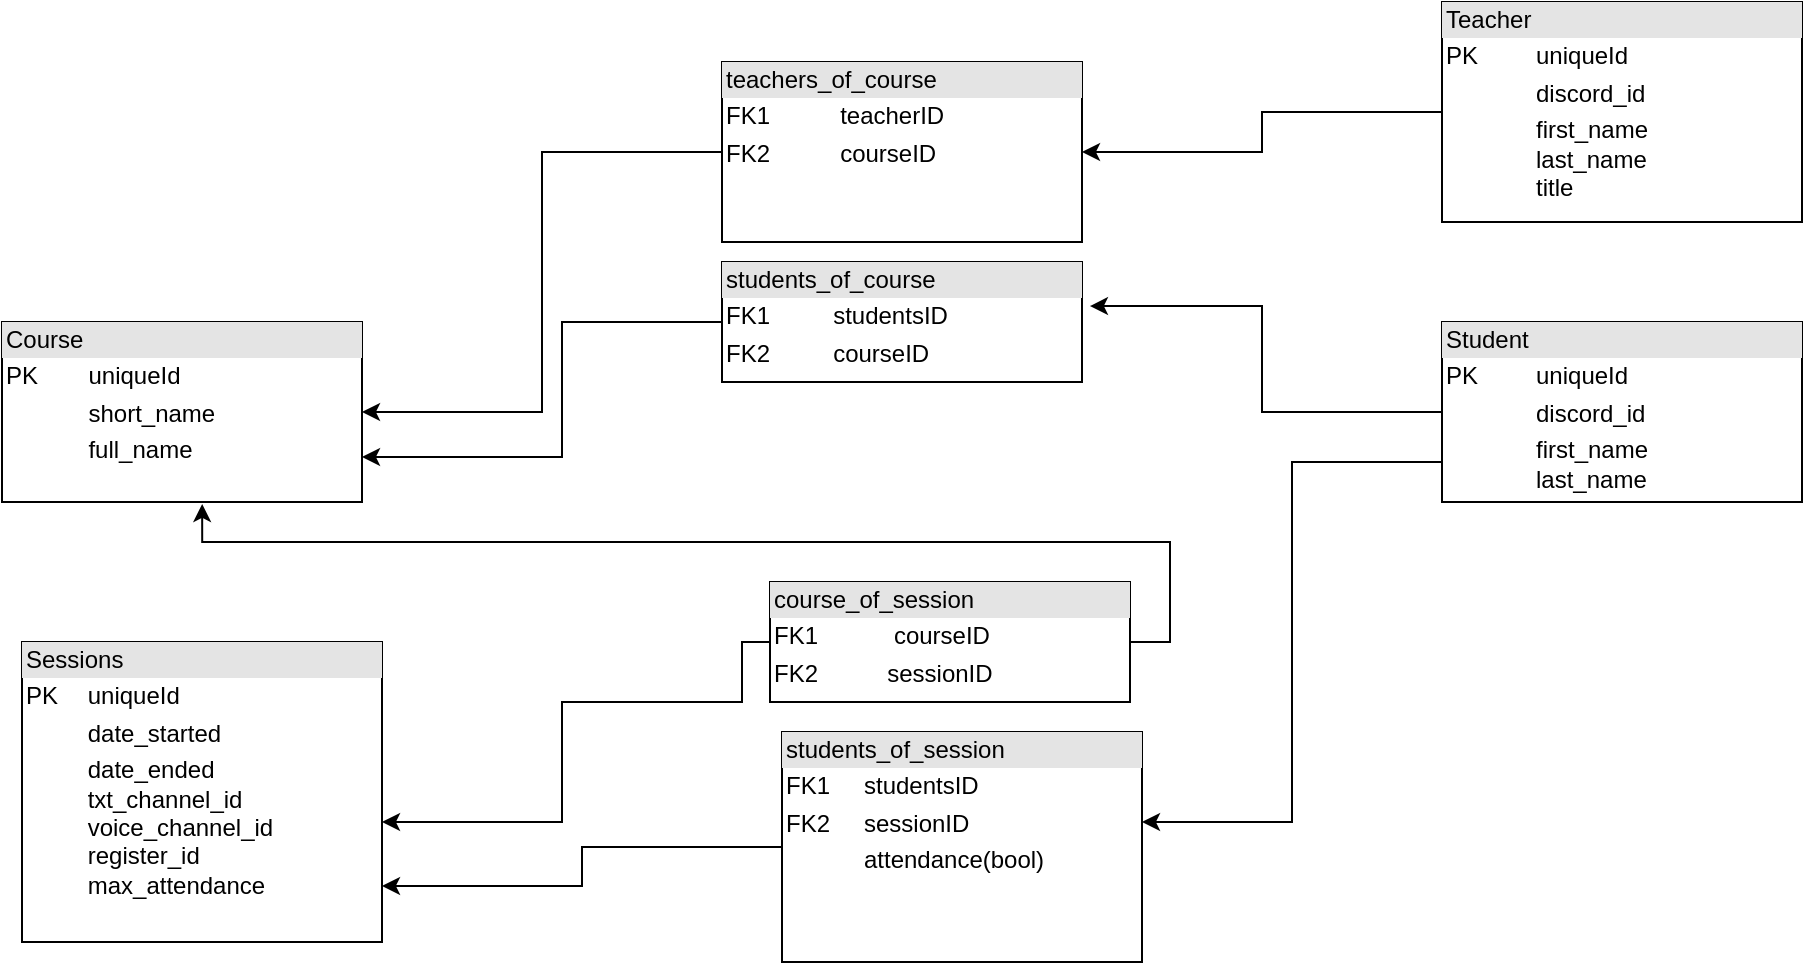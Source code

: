 <mxfile version="13.6.6" type="device"><diagram id="2AZF3068qg5RqB7E3bK6" name="Page-1"><mxGraphModel dx="1422" dy="794" grid="1" gridSize="10" guides="1" tooltips="1" connect="1" arrows="1" fold="1" page="1" pageScale="1" pageWidth="827" pageHeight="1169" math="0" shadow="0"><root><mxCell id="0"/><mxCell id="1" parent="0"/><mxCell id="eKCIGvBvFpYjwlGOkbn8-19" style="edgeStyle=orthogonalEdgeStyle;rounded=0;orthogonalLoop=1;jettySize=auto;html=1;exitX=0;exitY=0.5;exitDx=0;exitDy=0;entryX=1.022;entryY=0.367;entryDx=0;entryDy=0;entryPerimeter=0;" edge="1" parent="1" source="eKCIGvBvFpYjwlGOkbn8-1" target="eKCIGvBvFpYjwlGOkbn8-6"><mxGeometry relative="1" as="geometry"/></mxCell><mxCell id="eKCIGvBvFpYjwlGOkbn8-20" style="edgeStyle=orthogonalEdgeStyle;rounded=0;orthogonalLoop=1;jettySize=auto;html=1;exitX=0;exitY=0.5;exitDx=0;exitDy=0;entryX=1;entryY=0.391;entryDx=0;entryDy=0;entryPerimeter=0;" edge="1" parent="1" source="eKCIGvBvFpYjwlGOkbn8-1" target="eKCIGvBvFpYjwlGOkbn8-12"><mxGeometry relative="1" as="geometry"><Array as="points"><mxPoint x="750" y="340"/><mxPoint x="675" y="340"/><mxPoint x="675" y="520"/></Array></mxGeometry></mxCell><mxCell id="eKCIGvBvFpYjwlGOkbn8-1" value="&lt;div style=&quot;box-sizing: border-box ; width: 100% ; background: #e4e4e4 ; padding: 2px&quot;&gt;Student&lt;/div&gt;&lt;table style=&quot;width: 100% ; font-size: 1em&quot; cellpadding=&quot;2&quot; cellspacing=&quot;0&quot;&gt;&lt;tbody&gt;&lt;tr&gt;&lt;td&gt;PK&lt;/td&gt;&lt;td&gt;uniqueId&lt;/td&gt;&lt;/tr&gt;&lt;tr&gt;&lt;td&gt;&lt;/td&gt;&lt;td&gt;discord_id&lt;/td&gt;&lt;/tr&gt;&lt;tr&gt;&lt;td&gt;&lt;/td&gt;&lt;td&gt;first_name&lt;br&gt;last_name&lt;/td&gt;&lt;/tr&gt;&lt;/tbody&gt;&lt;/table&gt;" style="verticalAlign=top;align=left;overflow=fill;html=1;" vertex="1" parent="1"><mxGeometry x="750" y="270" width="180" height="90" as="geometry"/></mxCell><mxCell id="eKCIGvBvFpYjwlGOkbn8-21" style="edgeStyle=orthogonalEdgeStyle;rounded=0;orthogonalLoop=1;jettySize=auto;html=1;exitX=0;exitY=0.5;exitDx=0;exitDy=0;entryX=1;entryY=0.5;entryDx=0;entryDy=0;" edge="1" parent="1" source="eKCIGvBvFpYjwlGOkbn8-2" target="eKCIGvBvFpYjwlGOkbn8-5"><mxGeometry relative="1" as="geometry"/></mxCell><mxCell id="eKCIGvBvFpYjwlGOkbn8-2" value="&lt;div style=&quot;box-sizing: border-box ; width: 100% ; background: #e4e4e4 ; padding: 2px&quot;&gt;Teacher&lt;/div&gt;&lt;table style=&quot;width: 100% ; font-size: 1em&quot; cellpadding=&quot;2&quot; cellspacing=&quot;0&quot;&gt;&lt;tbody&gt;&lt;tr&gt;&lt;td&gt;PK&lt;/td&gt;&lt;td&gt;uniqueId&lt;/td&gt;&lt;/tr&gt;&lt;tr&gt;&lt;td&gt;&lt;/td&gt;&lt;td&gt;discord_id&lt;/td&gt;&lt;/tr&gt;&lt;tr&gt;&lt;td&gt;&lt;/td&gt;&lt;td&gt;first_name&lt;br&gt;last_name&lt;br&gt;title&lt;/td&gt;&lt;/tr&gt;&lt;/tbody&gt;&lt;/table&gt;" style="verticalAlign=top;align=left;overflow=fill;html=1;" vertex="1" parent="1"><mxGeometry x="750" y="110" width="180" height="110" as="geometry"/></mxCell><mxCell id="eKCIGvBvFpYjwlGOkbn8-4" value="&lt;div style=&quot;box-sizing: border-box ; width: 100% ; background: #e4e4e4 ; padding: 2px&quot;&gt;Course&lt;/div&gt;&lt;table style=&quot;width: 100% ; font-size: 1em&quot; cellpadding=&quot;2&quot; cellspacing=&quot;0&quot;&gt;&lt;tbody&gt;&lt;tr&gt;&lt;td&gt;PK&lt;/td&gt;&lt;td&gt;uniqueId&lt;/td&gt;&lt;/tr&gt;&lt;tr&gt;&lt;td&gt;&lt;br&gt;&lt;/td&gt;&lt;td&gt;short_name&lt;br&gt;&lt;/td&gt;&lt;/tr&gt;&lt;tr&gt;&lt;td&gt;&lt;br&gt;&lt;/td&gt;&lt;td&gt;full_name&lt;/td&gt;&lt;/tr&gt;&lt;/tbody&gt;&lt;/table&gt;" style="verticalAlign=top;align=left;overflow=fill;html=1;" vertex="1" parent="1"><mxGeometry x="30" y="270" width="180" height="90" as="geometry"/></mxCell><mxCell id="eKCIGvBvFpYjwlGOkbn8-9" style="edgeStyle=orthogonalEdgeStyle;rounded=0;orthogonalLoop=1;jettySize=auto;html=1;exitX=0;exitY=0.5;exitDx=0;exitDy=0;entryX=1;entryY=0.5;entryDx=0;entryDy=0;" edge="1" parent="1" source="eKCIGvBvFpYjwlGOkbn8-5" target="eKCIGvBvFpYjwlGOkbn8-4"><mxGeometry relative="1" as="geometry"/></mxCell><mxCell id="eKCIGvBvFpYjwlGOkbn8-5" value="&lt;div style=&quot;box-sizing: border-box ; width: 100% ; background: #e4e4e4 ; padding: 2px&quot;&gt;teachers_of_course&lt;/div&gt;&lt;table style=&quot;width: 100% ; font-size: 1em&quot; cellpadding=&quot;2&quot; cellspacing=&quot;0&quot;&gt;&lt;tbody&gt;&lt;tr&gt;&lt;td&gt;FK1&lt;/td&gt;&lt;td&gt;teacherID&lt;/td&gt;&lt;/tr&gt;&lt;tr&gt;&lt;td&gt;FK2&lt;/td&gt;&lt;td&gt;courseID&lt;/td&gt;&lt;/tr&gt;&lt;tr&gt;&lt;td&gt;&lt;br&gt;&lt;/td&gt;&lt;td&gt;&lt;br&gt;&lt;/td&gt;&lt;/tr&gt;&lt;/tbody&gt;&lt;/table&gt;" style="verticalAlign=top;align=left;overflow=fill;html=1;" vertex="1" parent="1"><mxGeometry x="390" y="140" width="180" height="90" as="geometry"/></mxCell><mxCell id="eKCIGvBvFpYjwlGOkbn8-23" style="edgeStyle=orthogonalEdgeStyle;rounded=0;orthogonalLoop=1;jettySize=auto;html=1;exitX=0;exitY=0.5;exitDx=0;exitDy=0;entryX=1;entryY=0.75;entryDx=0;entryDy=0;" edge="1" parent="1" source="eKCIGvBvFpYjwlGOkbn8-6" target="eKCIGvBvFpYjwlGOkbn8-4"><mxGeometry relative="1" as="geometry"><Array as="points"><mxPoint x="310" y="270"/><mxPoint x="310" y="338"/></Array></mxGeometry></mxCell><mxCell id="eKCIGvBvFpYjwlGOkbn8-6" value="&lt;div style=&quot;box-sizing: border-box ; width: 100% ; background: #e4e4e4 ; padding: 2px&quot;&gt;students_of_course&lt;/div&gt;&lt;table style=&quot;width: 100% ; font-size: 1em&quot; cellpadding=&quot;2&quot; cellspacing=&quot;0&quot;&gt;&lt;tbody&gt;&lt;tr&gt;&lt;td&gt;FK1&lt;/td&gt;&lt;td&gt;studentsID&lt;/td&gt;&lt;/tr&gt;&lt;tr&gt;&lt;td&gt;FK2&lt;/td&gt;&lt;td&gt;courseID&lt;/td&gt;&lt;/tr&gt;&lt;tr&gt;&lt;td&gt;&lt;br&gt;&lt;/td&gt;&lt;td&gt;&lt;br&gt;&lt;/td&gt;&lt;/tr&gt;&lt;/tbody&gt;&lt;/table&gt;" style="verticalAlign=top;align=left;overflow=fill;html=1;" vertex="1" parent="1"><mxGeometry x="390" y="240" width="180" height="60" as="geometry"/></mxCell><mxCell id="eKCIGvBvFpYjwlGOkbn8-11" value="&lt;div style=&quot;box-sizing: border-box ; width: 100% ; background: #e4e4e4 ; padding: 2px&quot;&gt;Sessions&lt;/div&gt;&lt;table style=&quot;width: 100% ; font-size: 1em&quot; cellpadding=&quot;2&quot; cellspacing=&quot;0&quot;&gt;&lt;tbody&gt;&lt;tr&gt;&lt;td&gt;PK&lt;/td&gt;&lt;td&gt;uniqueId&lt;/td&gt;&lt;/tr&gt;&lt;tr&gt;&lt;td&gt;&lt;br&gt;&lt;/td&gt;&lt;td&gt;date_started&lt;/td&gt;&lt;/tr&gt;&lt;tr&gt;&lt;td&gt;&lt;br&gt;&lt;/td&gt;&lt;td&gt;date_ended&lt;br&gt;txt_channel_id&lt;br&gt;voice_channel_id&lt;br&gt;register_id&lt;br&gt;max_attendance&lt;/td&gt;&lt;/tr&gt;&lt;/tbody&gt;&lt;/table&gt;" style="verticalAlign=top;align=left;overflow=fill;html=1;" vertex="1" parent="1"><mxGeometry x="40" y="430" width="180" height="150" as="geometry"/></mxCell><mxCell id="eKCIGvBvFpYjwlGOkbn8-13" style="edgeStyle=orthogonalEdgeStyle;rounded=0;orthogonalLoop=1;jettySize=auto;html=1;exitX=0;exitY=0.5;exitDx=0;exitDy=0;entryX=1;entryY=0.813;entryDx=0;entryDy=0;entryPerimeter=0;" edge="1" parent="1" source="eKCIGvBvFpYjwlGOkbn8-12" target="eKCIGvBvFpYjwlGOkbn8-11"><mxGeometry relative="1" as="geometry"/></mxCell><mxCell id="eKCIGvBvFpYjwlGOkbn8-12" value="&lt;div style=&quot;box-sizing: border-box ; width: 100% ; background: #e4e4e4 ; padding: 2px&quot;&gt;students_of_session&lt;/div&gt;&lt;table style=&quot;width: 100% ; font-size: 1em&quot; cellpadding=&quot;2&quot; cellspacing=&quot;0&quot;&gt;&lt;tbody&gt;&lt;tr&gt;&lt;td&gt;FK1&lt;/td&gt;&lt;td&gt;studentsID&lt;/td&gt;&lt;/tr&gt;&lt;tr&gt;&lt;td&gt;FK2&lt;/td&gt;&lt;td&gt;sessionID&lt;/td&gt;&lt;/tr&gt;&lt;tr&gt;&lt;td&gt;&lt;br&gt;&lt;/td&gt;&lt;td&gt;attendance(bool)&lt;/td&gt;&lt;/tr&gt;&lt;/tbody&gt;&lt;/table&gt;" style="verticalAlign=top;align=left;overflow=fill;html=1;" vertex="1" parent="1"><mxGeometry x="420" y="475" width="180" height="115" as="geometry"/></mxCell><mxCell id="eKCIGvBvFpYjwlGOkbn8-18" style="edgeStyle=orthogonalEdgeStyle;rounded=0;orthogonalLoop=1;jettySize=auto;html=1;exitX=0;exitY=0.5;exitDx=0;exitDy=0;entryX=1;entryY=0.6;entryDx=0;entryDy=0;entryPerimeter=0;" edge="1" parent="1" source="eKCIGvBvFpYjwlGOkbn8-14" target="eKCIGvBvFpYjwlGOkbn8-11"><mxGeometry relative="1" as="geometry"><Array as="points"><mxPoint x="400" y="460"/><mxPoint x="310" y="460"/><mxPoint x="310" y="520"/></Array></mxGeometry></mxCell><mxCell id="eKCIGvBvFpYjwlGOkbn8-25" style="edgeStyle=orthogonalEdgeStyle;rounded=0;orthogonalLoop=1;jettySize=auto;html=1;exitX=1;exitY=0.5;exitDx=0;exitDy=0;entryX=0.556;entryY=1.011;entryDx=0;entryDy=0;entryPerimeter=0;" edge="1" parent="1" source="eKCIGvBvFpYjwlGOkbn8-14" target="eKCIGvBvFpYjwlGOkbn8-4"><mxGeometry relative="1" as="geometry"/></mxCell><mxCell id="eKCIGvBvFpYjwlGOkbn8-14" value="&lt;div style=&quot;box-sizing: border-box ; width: 100% ; background: #e4e4e4 ; padding: 2px&quot;&gt;course_of_session&lt;/div&gt;&lt;table style=&quot;width: 100% ; font-size: 1em&quot; cellpadding=&quot;2&quot; cellspacing=&quot;0&quot;&gt;&lt;tbody&gt;&lt;tr&gt;&lt;td&gt;FK1&lt;/td&gt;&lt;td&gt;&amp;nbsp;courseID&lt;/td&gt;&lt;/tr&gt;&lt;tr&gt;&lt;td&gt;FK2&lt;/td&gt;&lt;td&gt;sessionID&lt;/td&gt;&lt;/tr&gt;&lt;/tbody&gt;&lt;/table&gt;" style="verticalAlign=top;align=left;overflow=fill;html=1;" vertex="1" parent="1"><mxGeometry x="414" y="400" width="180" height="60" as="geometry"/></mxCell><mxCell id="eKCIGvBvFpYjwlGOkbn8-15" style="edgeStyle=orthogonalEdgeStyle;rounded=0;orthogonalLoop=1;jettySize=auto;html=1;exitX=0.5;exitY=1;exitDx=0;exitDy=0;" edge="1" parent="1" source="eKCIGvBvFpYjwlGOkbn8-14" target="eKCIGvBvFpYjwlGOkbn8-14"><mxGeometry relative="1" as="geometry"/></mxCell></root></mxGraphModel></diagram></mxfile>
